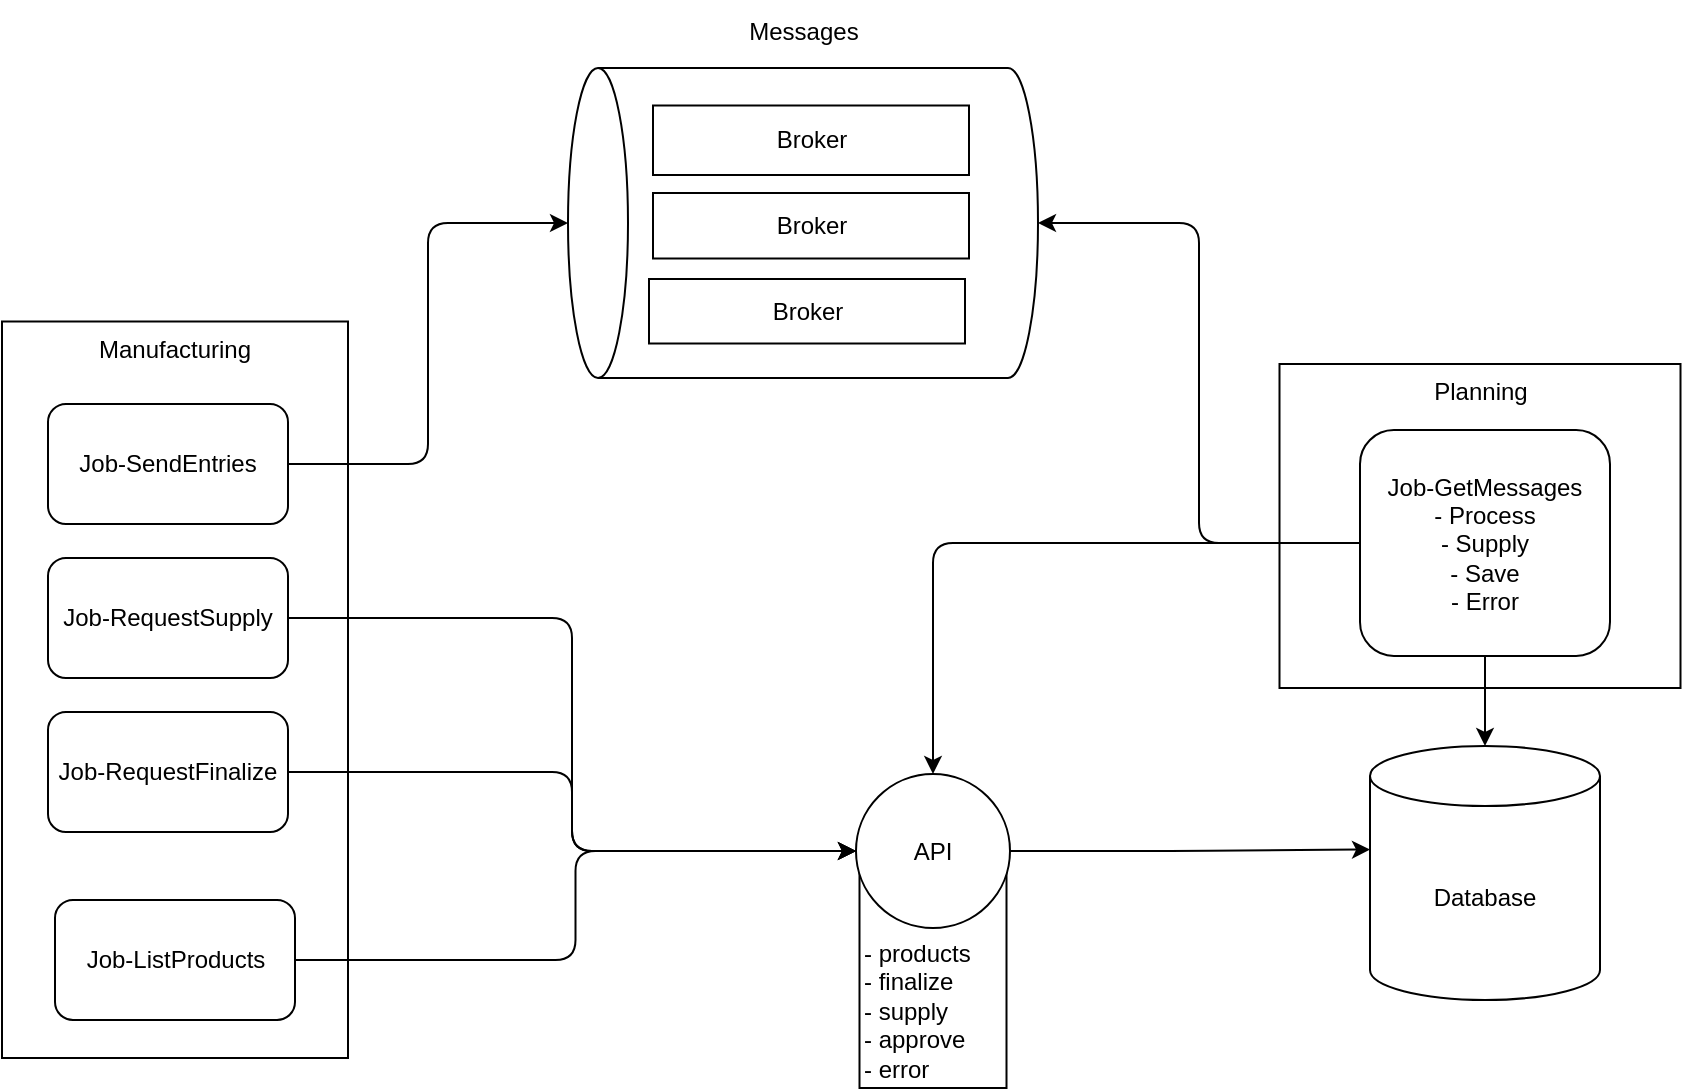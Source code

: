 <mxfile>
    <diagram id="_vWnFaSUsA2J8iqWcpjB" name="Page-1">
        <mxGraphModel dx="1002" dy="568" grid="0" gridSize="10" guides="1" tooltips="1" connect="1" arrows="1" fold="1" page="1" pageScale="1" pageWidth="1169" pageHeight="827" math="0" shadow="0">
            <root>
                <mxCell id="0"/>
                <mxCell id="1" parent="0"/>
                <mxCell id="60" value="- products&lt;br&gt;- finalize&lt;br&gt;- supply&lt;br&gt;- approve&lt;br&gt;- error" style="rounded=0;whiteSpace=wrap;html=1;align=left;verticalAlign=bottom;" vertex="1" parent="1">
                    <mxGeometry x="552.75" y="561" width="73.5" height="113" as="geometry"/>
                </mxCell>
                <mxCell id="62" style="edgeStyle=orthogonalEdgeStyle;html=1;entryX=0.5;entryY=1;entryDx=0;entryDy=0;entryPerimeter=0;" edge="1" parent="1" source="25" target="20">
                    <mxGeometry relative="1" as="geometry"/>
                </mxCell>
                <mxCell id="48" value="Planning" style="rounded=0;whiteSpace=wrap;html=1;horizontal=1;verticalAlign=top;" parent="1" vertex="1">
                    <mxGeometry x="762.75" y="312" width="200.5" height="162" as="geometry"/>
                </mxCell>
                <mxCell id="46" value="Manufacturing" style="rounded=0;whiteSpace=wrap;html=1;horizontal=1;verticalAlign=top;" parent="1" vertex="1">
                    <mxGeometry x="124" y="290.75" width="173" height="368.25" as="geometry"/>
                </mxCell>
                <mxCell id="20" value="" style="shape=cylinder3;whiteSpace=wrap;html=1;boundedLbl=1;backgroundOutline=1;size=15;rotation=-90;" parent="1" vertex="1">
                    <mxGeometry x="447" y="124" width="155" height="235" as="geometry"/>
                </mxCell>
                <mxCell id="3" value="Database" style="shape=cylinder3;whiteSpace=wrap;html=1;boundedLbl=1;backgroundOutline=1;size=15;" parent="1" vertex="1">
                    <mxGeometry x="808" y="503" width="115" height="127" as="geometry"/>
                </mxCell>
                <mxCell id="12" value="Broker" style="rounded=0;whiteSpace=wrap;html=1;" parent="1" vertex="1">
                    <mxGeometry x="449.5" y="182.75" width="158" height="34.75" as="geometry"/>
                </mxCell>
                <mxCell id="13" value="Broker" style="rounded=0;whiteSpace=wrap;html=1;" parent="1" vertex="1">
                    <mxGeometry x="449.5" y="226.5" width="158" height="32.75" as="geometry"/>
                </mxCell>
                <mxCell id="14" value="Broker" style="rounded=0;whiteSpace=wrap;html=1;" parent="1" vertex="1">
                    <mxGeometry x="447.5" y="269.5" width="158" height="32.25" as="geometry"/>
                </mxCell>
                <mxCell id="19" style="edgeStyle=orthogonalEdgeStyle;html=1;entryX=0.5;entryY=0;entryDx=0;entryDy=0;entryPerimeter=0;" parent="1" source="15" target="20" edge="1">
                    <mxGeometry relative="1" as="geometry">
                        <mxPoint x="391" y="337" as="targetPoint"/>
                    </mxGeometry>
                </mxCell>
                <mxCell id="15" value="Job-SendEntries" style="rounded=1;whiteSpace=wrap;html=1;" parent="1" vertex="1">
                    <mxGeometry x="147" y="332" width="120" height="60" as="geometry"/>
                </mxCell>
                <mxCell id="50" style="edgeStyle=orthogonalEdgeStyle;html=1;entryX=0;entryY=0.5;entryDx=0;entryDy=0;" parent="1" source="16" target="30" edge="1">
                    <mxGeometry relative="1" as="geometry"/>
                </mxCell>
                <mxCell id="16" value="Job-RequestSupply" style="rounded=1;whiteSpace=wrap;html=1;" parent="1" vertex="1">
                    <mxGeometry x="147" y="409" width="120" height="60" as="geometry"/>
                </mxCell>
                <mxCell id="51" style="edgeStyle=orthogonalEdgeStyle;html=1;entryX=0;entryY=0.5;entryDx=0;entryDy=0;" parent="1" source="17" target="30" edge="1">
                    <mxGeometry relative="1" as="geometry"/>
                </mxCell>
                <mxCell id="17" value="Job-RequestFinalize" style="rounded=1;whiteSpace=wrap;html=1;" parent="1" vertex="1">
                    <mxGeometry x="147" y="486" width="120" height="60" as="geometry"/>
                </mxCell>
                <mxCell id="23" value="Messages" style="text;html=1;strokeColor=none;fillColor=none;align=center;verticalAlign=middle;whiteSpace=wrap;rounded=0;" parent="1" vertex="1">
                    <mxGeometry x="494.5" y="130.5" width="60" height="30" as="geometry"/>
                </mxCell>
                <mxCell id="54" style="edgeStyle=orthogonalEdgeStyle;html=1;" parent="1" source="25" target="3" edge="1">
                    <mxGeometry relative="1" as="geometry"/>
                </mxCell>
                <mxCell id="56" style="edgeStyle=orthogonalEdgeStyle;html=1;" parent="1" source="25" target="30" edge="1">
                    <mxGeometry relative="1" as="geometry"/>
                </mxCell>
                <mxCell id="25" value="Job-GetMessages&lt;br&gt;- Process&lt;br&gt;- Supply&lt;br&gt;- Save&lt;br&gt;- Error" style="rounded=1;whiteSpace=wrap;html=1;" parent="1" vertex="1">
                    <mxGeometry x="803" y="345" width="125" height="113" as="geometry"/>
                </mxCell>
                <mxCell id="57" style="edgeStyle=orthogonalEdgeStyle;html=1;entryX=0;entryY=0;entryDx=0;entryDy=51.75;entryPerimeter=0;" parent="1" source="30" target="3" edge="1">
                    <mxGeometry relative="1" as="geometry"/>
                </mxCell>
                <mxCell id="30" value="API" style="ellipse;whiteSpace=wrap;html=1;aspect=fixed;" parent="1" vertex="1">
                    <mxGeometry x="551" y="517" width="77" height="77" as="geometry"/>
                </mxCell>
                <mxCell id="59" style="edgeStyle=orthogonalEdgeStyle;html=1;entryX=0;entryY=0.5;entryDx=0;entryDy=0;" parent="1" source="58" target="30" edge="1">
                    <mxGeometry relative="1" as="geometry"/>
                </mxCell>
                <mxCell id="58" value="Job-ListProducts" style="rounded=1;whiteSpace=wrap;html=1;" parent="1" vertex="1">
                    <mxGeometry x="150.5" y="580" width="120" height="60" as="geometry"/>
                </mxCell>
            </root>
        </mxGraphModel>
    </diagram>
</mxfile>